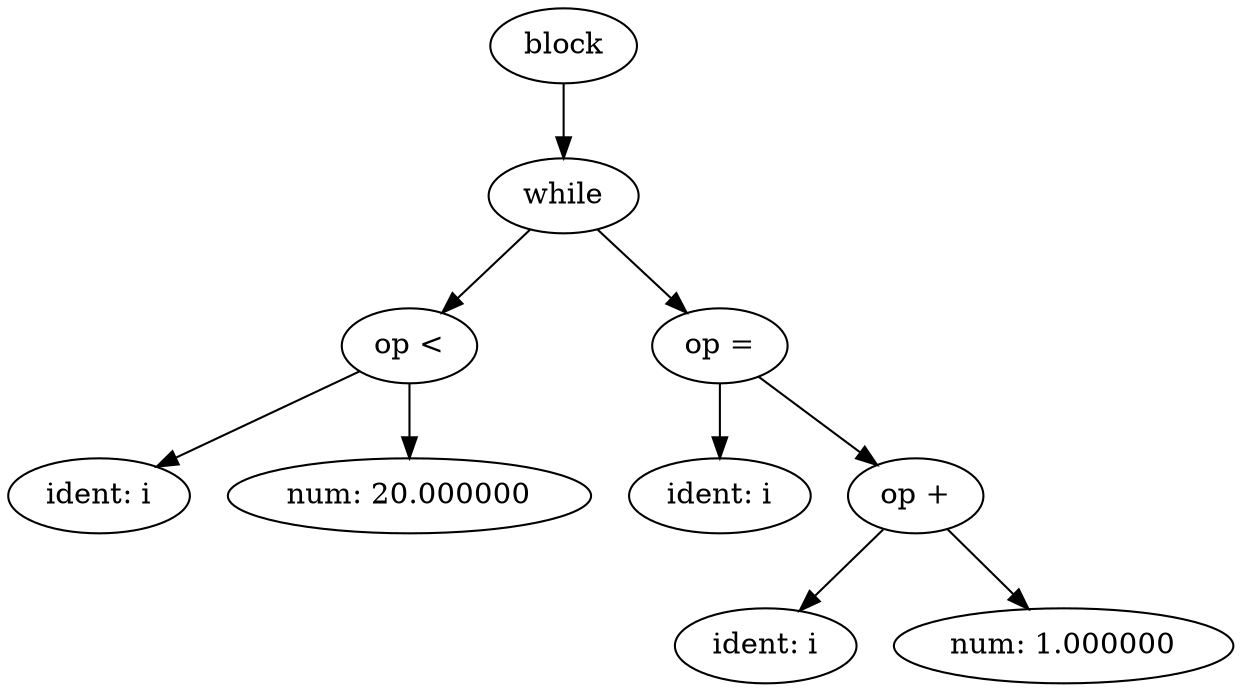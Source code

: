 digraph G {
0[label="block"];
1[label="while"];
2[label="ident: i"];
3[label="op <"];
4[label="num: 20.000000"];
5[label="ident: i"];
6[label="op ="];
7[label="ident: i"];
8[label="op +"];
9[label="num: 1.000000"];
0->1 ;
1->3 ;
1->6 ;
3->2 ;
3->4 ;
6->5 ;
6->8 ;
8->7 ;
8->9 ;
}
